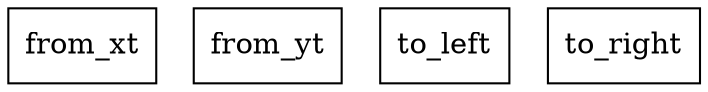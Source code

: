 digraph {
    graph [rankdir=TB
          ,bgcolor=transparent];
    node [shape=box
         ,fillcolor=white
         ,style=filled];
    0 [label=<from_xt>];
    1 [label=<from_yt>];
    2 [label=<to_left>];
    3 [label=<to_right>];
}
